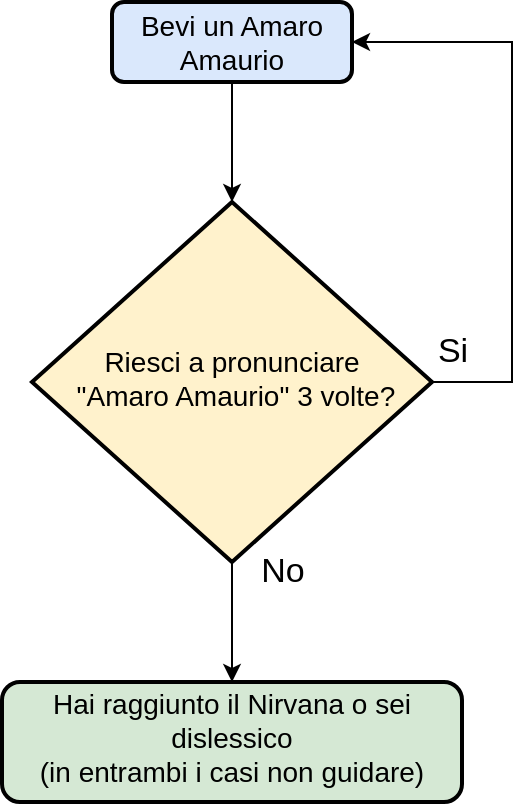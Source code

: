 <mxfile version="24.7.8">
  <diagram id="C5RBs43oDa-KdzZeNtuy" name="Page-1">
    <mxGraphModel dx="952" dy="615" grid="1" gridSize="10" guides="1" tooltips="1" connect="1" arrows="1" fold="1" page="1" pageScale="1" pageWidth="827" pageHeight="1169" math="0" shadow="0">
      <root>
        <mxCell id="WIyWlLk6GJQsqaUBKTNV-0" />
        <mxCell id="WIyWlLk6GJQsqaUBKTNV-1" parent="WIyWlLk6GJQsqaUBKTNV-0" />
        <mxCell id="PBawZDmwE248XMIFGn1S-2" value="" style="edgeStyle=orthogonalEdgeStyle;rounded=0;orthogonalLoop=1;jettySize=auto;html=1;" edge="1" parent="WIyWlLk6GJQsqaUBKTNV-1" source="WIyWlLk6GJQsqaUBKTNV-3" target="WIyWlLk6GJQsqaUBKTNV-6">
          <mxGeometry relative="1" as="geometry" />
        </mxCell>
        <mxCell id="WIyWlLk6GJQsqaUBKTNV-3" value="Bevi un Amaro Amaurio" style="rounded=1;whiteSpace=wrap;html=1;fontSize=14;glass=0;strokeWidth=2;shadow=0;fillColor=#dae8fc;strokeColor=#000000;" parent="WIyWlLk6GJQsqaUBKTNV-1" vertex="1">
          <mxGeometry x="160" y="80" width="120" height="40" as="geometry" />
        </mxCell>
        <mxCell id="PBawZDmwE248XMIFGn1S-1" value="" style="edgeStyle=orthogonalEdgeStyle;rounded=0;orthogonalLoop=1;jettySize=auto;html=1;" edge="1" parent="WIyWlLk6GJQsqaUBKTNV-1" source="WIyWlLk6GJQsqaUBKTNV-6" target="PBawZDmwE248XMIFGn1S-0">
          <mxGeometry relative="1" as="geometry" />
        </mxCell>
        <mxCell id="PBawZDmwE248XMIFGn1S-3" style="edgeStyle=orthogonalEdgeStyle;rounded=0;orthogonalLoop=1;jettySize=auto;html=1;exitX=1;exitY=0.5;exitDx=0;exitDy=0;entryX=1;entryY=0.5;entryDx=0;entryDy=0;" edge="1" parent="WIyWlLk6GJQsqaUBKTNV-1" source="WIyWlLk6GJQsqaUBKTNV-6" target="WIyWlLk6GJQsqaUBKTNV-3">
          <mxGeometry relative="1" as="geometry">
            <Array as="points">
              <mxPoint x="360" y="270" />
              <mxPoint x="360" y="100" />
            </Array>
          </mxGeometry>
        </mxCell>
        <mxCell id="WIyWlLk6GJQsqaUBKTNV-6" value="Riesci a pronunciare&lt;div&gt;&amp;nbsp;&quot;Amaro Amaurio&quot; 3 volte?&lt;/div&gt;" style="rhombus;whiteSpace=wrap;html=1;shadow=0;fontFamily=Helvetica;fontSize=14;align=center;strokeWidth=2;spacing=6;spacingTop=-4;fillColor=#fff2cc;strokeColor=#000000;" parent="WIyWlLk6GJQsqaUBKTNV-1" vertex="1">
          <mxGeometry x="120" y="180" width="200" height="180" as="geometry" />
        </mxCell>
        <mxCell id="PBawZDmwE248XMIFGn1S-0" value="Hai raggiunto il Nirvana o sei dislessico&lt;div style=&quot;font-size: 14px;&quot;&gt;(in entrambi i casi&amp;nbsp;&lt;span style=&quot;background-color: initial; font-size: 14px;&quot;&gt;non guidare)&lt;/span&gt;&lt;/div&gt;" style="rounded=1;whiteSpace=wrap;html=1;shadow=0;strokeWidth=2;spacing=6;spacingTop=-4;fillColor=#d5e8d4;strokeColor=#000000;fontSize=14;" vertex="1" parent="WIyWlLk6GJQsqaUBKTNV-1">
          <mxGeometry x="105" y="420" width="230" height="60" as="geometry" />
        </mxCell>
        <mxCell id="PBawZDmwE248XMIFGn1S-5" value="Si" style="text;html=1;align=center;verticalAlign=middle;resizable=0;points=[];autosize=1;strokeColor=none;fillColor=none;fontSize=17;" vertex="1" parent="WIyWlLk6GJQsqaUBKTNV-1">
          <mxGeometry x="310" y="240" width="40" height="30" as="geometry" />
        </mxCell>
        <mxCell id="PBawZDmwE248XMIFGn1S-6" value="No" style="text;html=1;align=center;verticalAlign=middle;resizable=0;points=[];autosize=1;strokeColor=none;fillColor=none;fontSize=17;" vertex="1" parent="WIyWlLk6GJQsqaUBKTNV-1">
          <mxGeometry x="220" y="350" width="50" height="30" as="geometry" />
        </mxCell>
      </root>
    </mxGraphModel>
  </diagram>
</mxfile>
